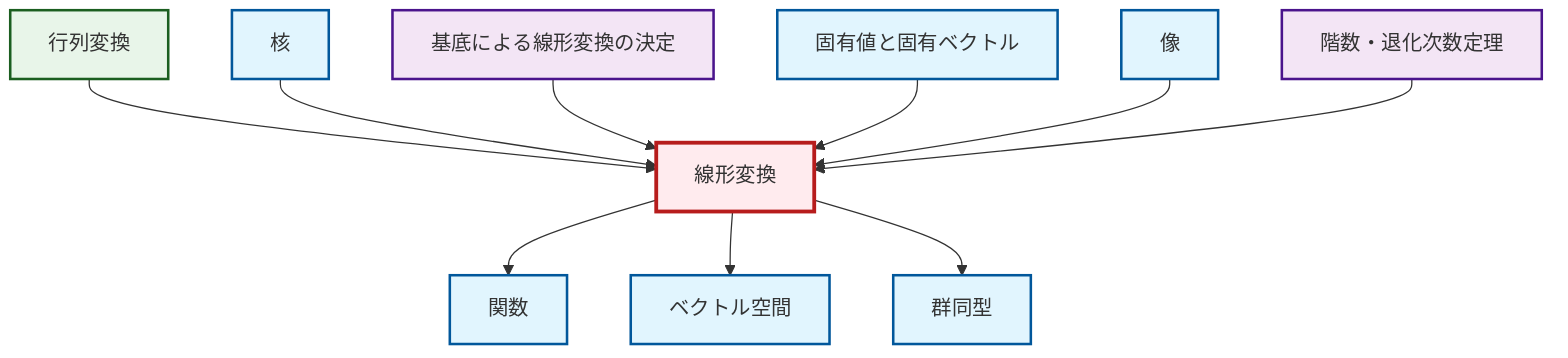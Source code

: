 graph TD
    classDef definition fill:#e1f5fe,stroke:#01579b,stroke-width:2px
    classDef theorem fill:#f3e5f5,stroke:#4a148c,stroke-width:2px
    classDef axiom fill:#fff3e0,stroke:#e65100,stroke-width:2px
    classDef example fill:#e8f5e9,stroke:#1b5e20,stroke-width:2px
    classDef current fill:#ffebee,stroke:#b71c1c,stroke-width:3px
    def-kernel["核"]:::definition
    thm-linear-transformation-basis["基底による線形変換の決定"]:::theorem
    ex-matrix-transformation["行列変換"]:::example
    def-vector-space["ベクトル空間"]:::definition
    def-isomorphism["群同型"]:::definition
    def-function["関数"]:::definition
    def-image["像"]:::definition
    thm-rank-nullity["階数・退化次数定理"]:::theorem
    def-linear-transformation["線形変換"]:::definition
    def-eigenvalue-eigenvector["固有値と固有ベクトル"]:::definition
    def-linear-transformation --> def-function
    ex-matrix-transformation --> def-linear-transformation
    def-linear-transformation --> def-vector-space
    def-kernel --> def-linear-transformation
    thm-linear-transformation-basis --> def-linear-transformation
    def-eigenvalue-eigenvector --> def-linear-transformation
    def-image --> def-linear-transformation
    def-linear-transformation --> def-isomorphism
    thm-rank-nullity --> def-linear-transformation
    class def-linear-transformation current